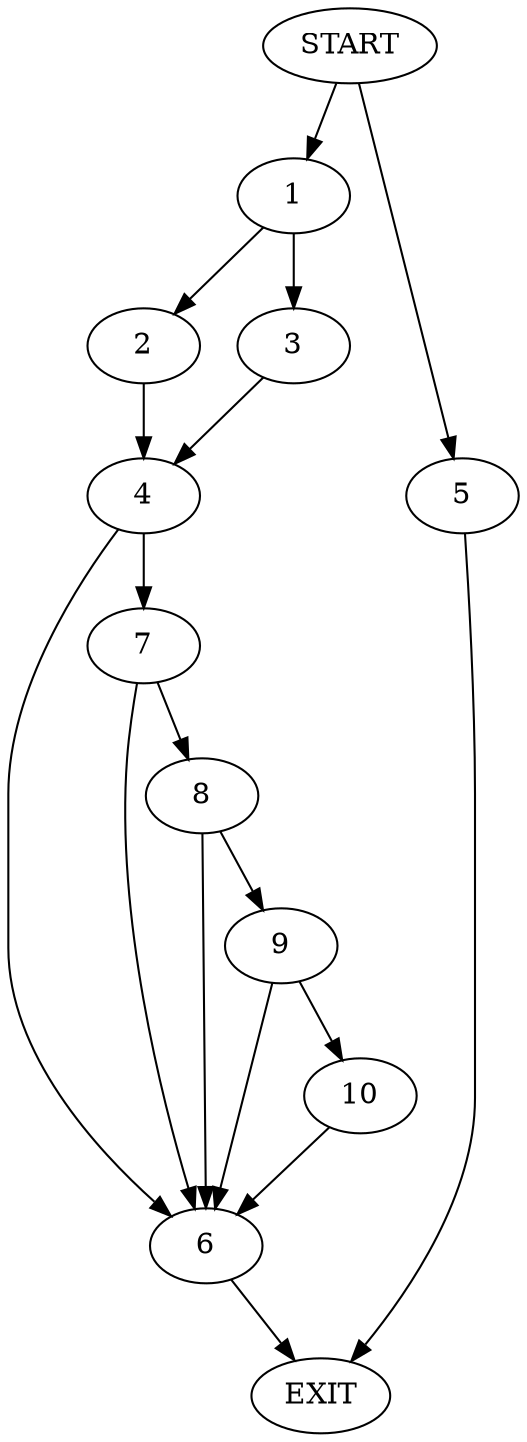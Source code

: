 digraph {
0 [label="START"]
11 [label="EXIT"]
0 -> 1
1 -> 2
1 -> 3
3 -> 4
2 -> 4
0 -> 5
5 -> 11
4 -> 6
4 -> 7
6 -> 11
7 -> 8
7 -> 6
8 -> 6
8 -> 9
9 -> 10
9 -> 6
10 -> 6
}
